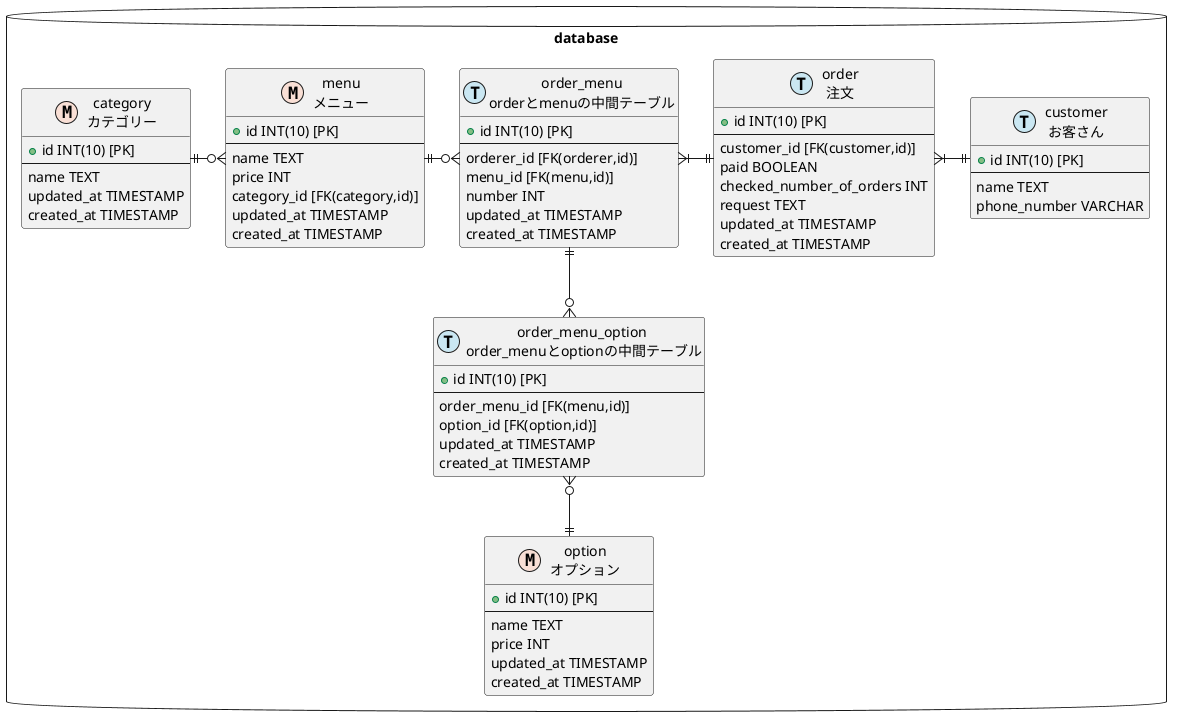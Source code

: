 @startuml

!define MASTER F9DFD5
!define TRANSACTION CAE7F2

package database <<Database>> {
  entity category as "category\nカテゴリー" <<M,MASTER>> {
    + id INT(10) [PK]
    --
    name TEXT
    updated_at TIMESTAMP
    created_at TIMESTAMP
  }
  
  entity menu as "menu\nメニュー" <<M,MASTER>> {
    + id INT(10) [PK]
    --
    name TEXT
    price INT
    category_id [FK(category,id)]
    updated_at TIMESTAMP
    created_at TIMESTAMP
  }
  
  entity option as "option\nオプション" <<M,MASTER>> {
    + id INT(10) [PK]
    --
    name TEXT
    price INT
    updated_at TIMESTAMP
    created_at TIMESTAMP
  }
  
  entity customer as "customer\nお客さん" <<T,TRANSACTION>> {
    + id INT(10) [PK]
    --
    name TEXT
    phone_number VARCHAR
  }
  
  entity order as "order\n注文" <<T,TRANSACTION>> {
    + id INT(10) [PK]
    --
    customer_id [FK(customer,id)]
    paid BOOLEAN
    checked_number_of_orders INT
    request TEXT
    updated_at TIMESTAMP
    created_at TIMESTAMP
  }
  
  entity order_menu as "order_menu\norderとmenuの中間テーブル" <<T,TRANSACTION>> {
    + id INT(10) [PK]
    --
    orderer_id [FK(orderer,id)]
    menu_id [FK(menu,id)]
    number INT
    updated_at TIMESTAMP
    created_at TIMESTAMP
  }
  
  entity order_menu_option as "order_menu_option\n order_menuとoptionの中間テーブル" <<T,TRANSACTION>> {
    + id INT(10) [PK]
    --
    order_menu_id [FK(menu,id)]
    option_id [FK(option,id)]
    updated_at TIMESTAMP
    created_at TIMESTAMP
  }
  
  category ||-ri-o{ menu
  menu ||-ri-o{ order_menu
  customer ||-le-|{ order
  order ||-le-|{ order_menu
  option ||-up-o{ order_menu_option
  order_menu ||-down-o{ order_menu_option
}


@enduml